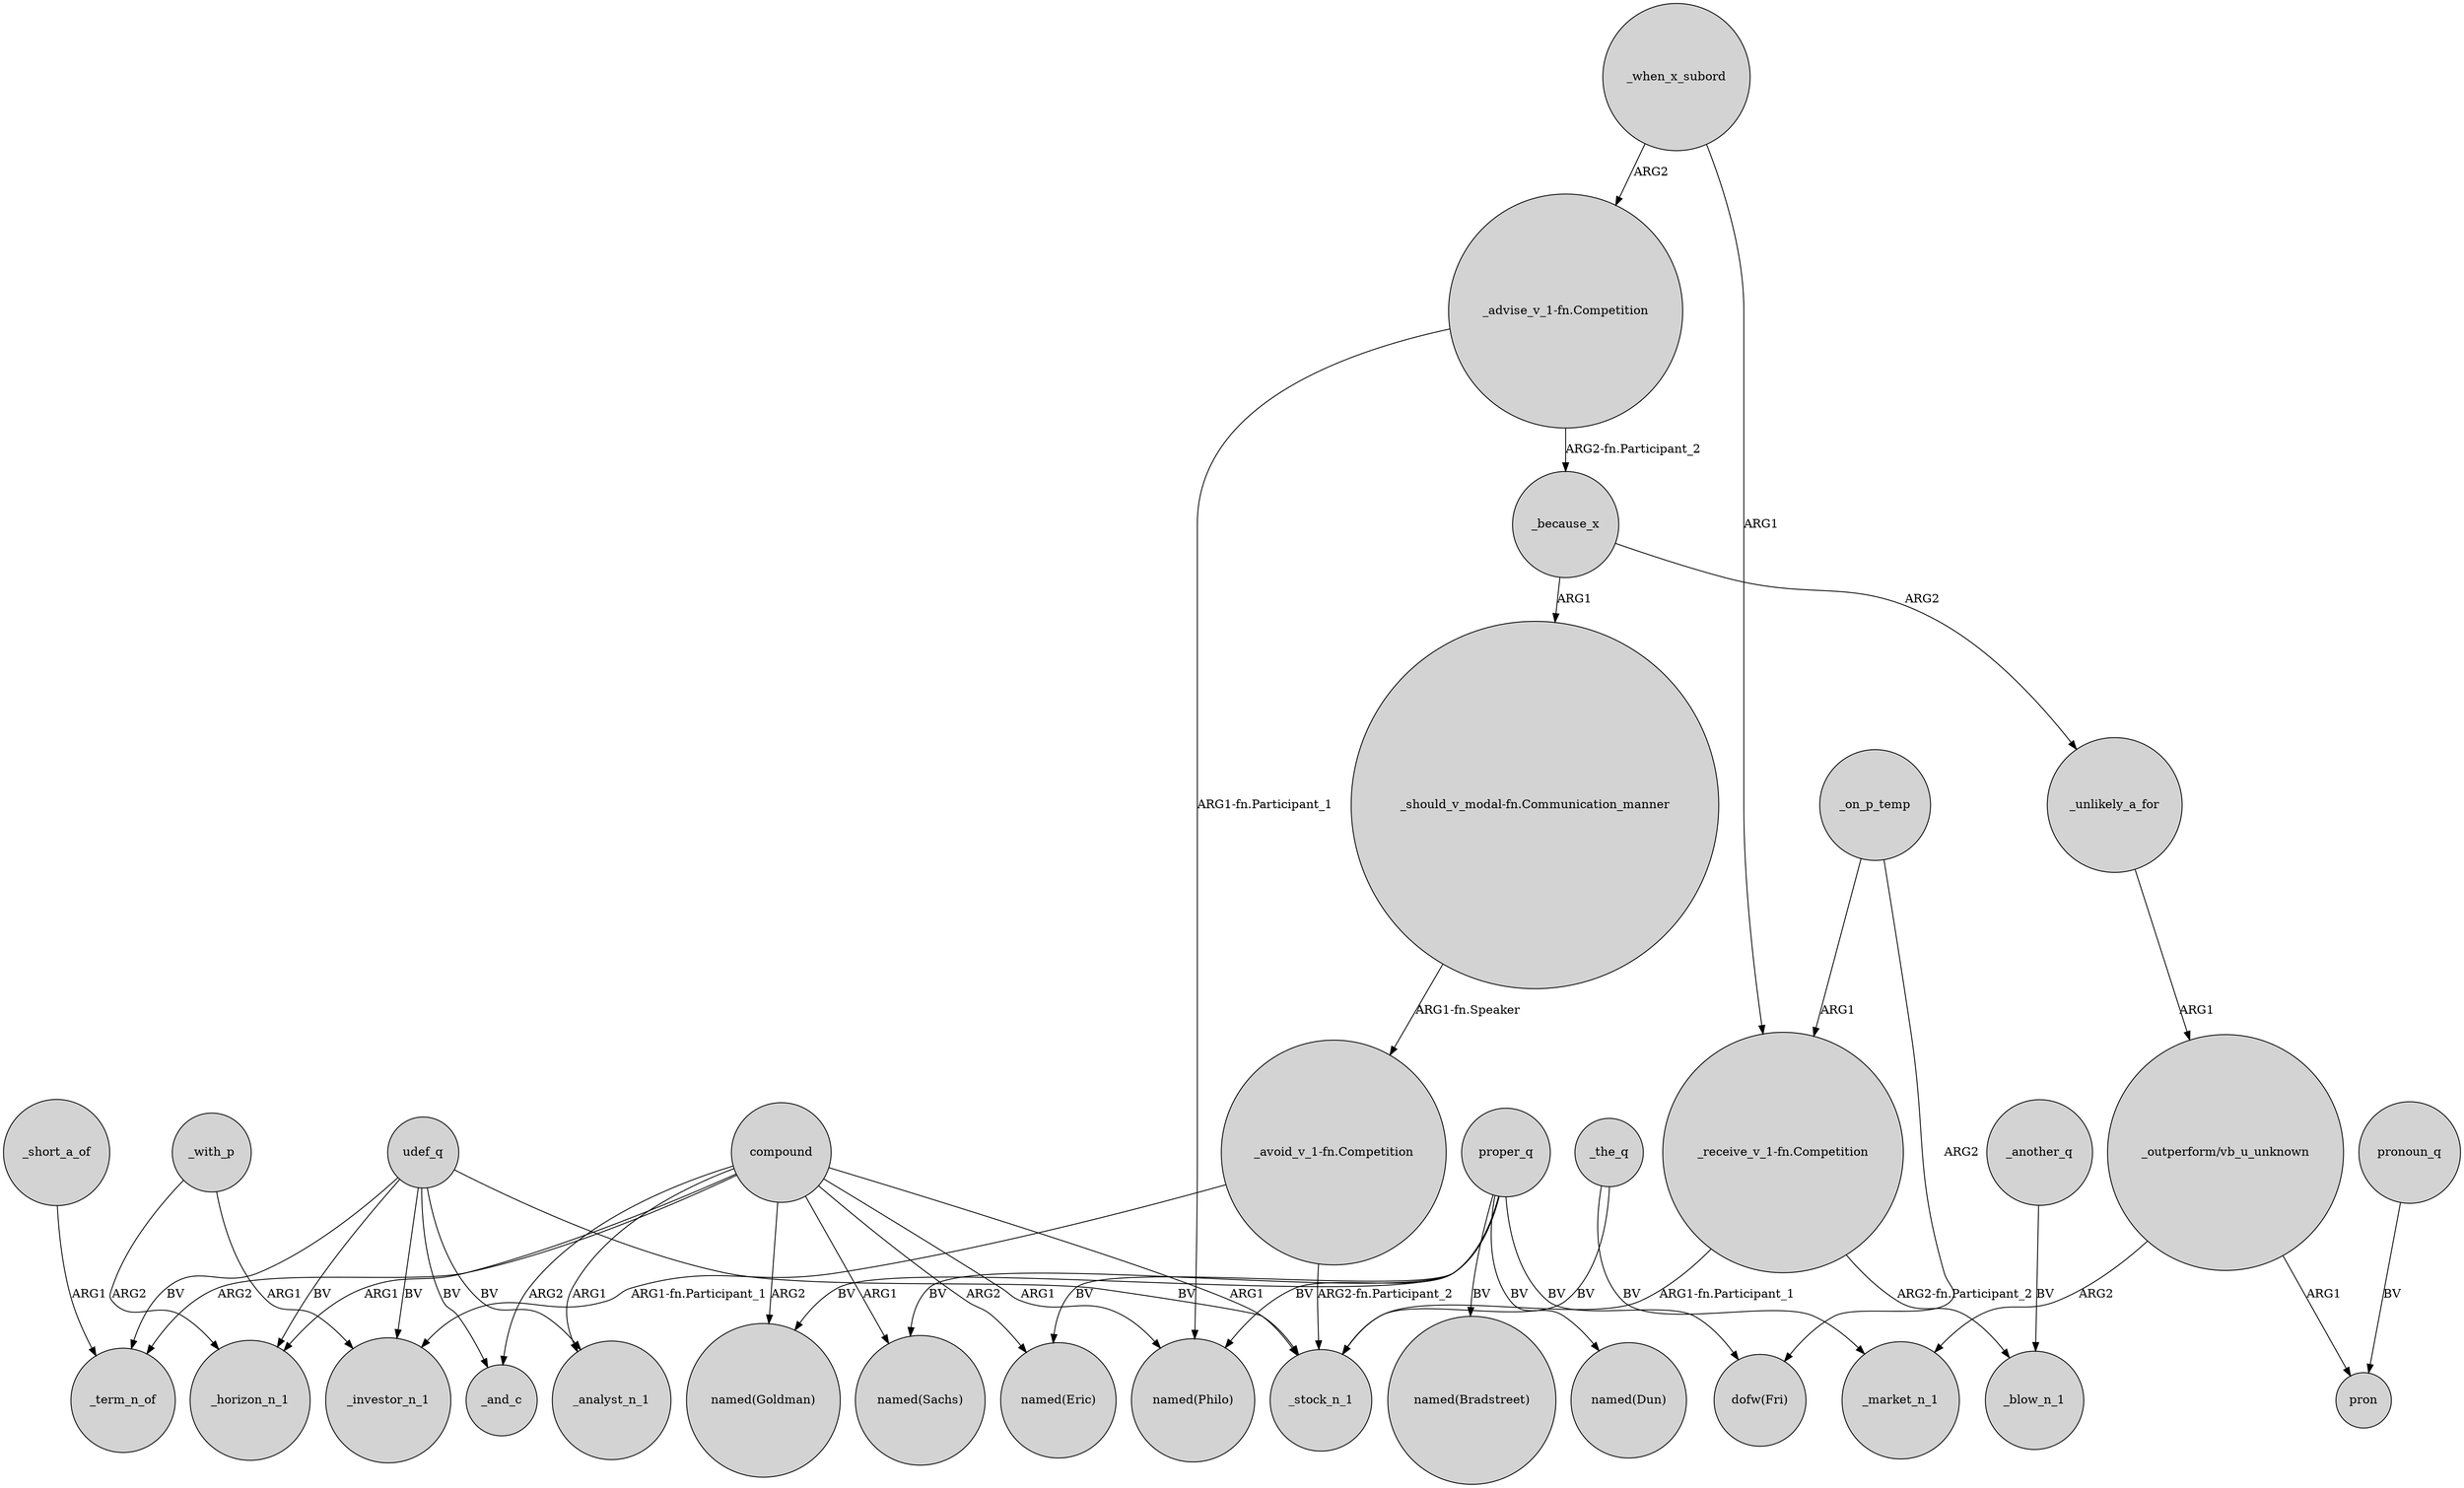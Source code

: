 digraph {
	node [shape=circle style=filled]
	udef_q -> _term_n_of [label=BV]
	compound -> "named(Goldman)" [label=ARG2]
	"_outperform/vb_u_unknown" -> pron [label=ARG1]
	proper_q -> "named(Sachs)" [label=BV]
	proper_q -> "dofw(Fri)" [label=BV]
	compound -> "named(Sachs)" [label=ARG1]
	"_receive_v_1-fn.Competition" -> _stock_n_1 [label="ARG1-fn.Participant_1"]
	compound -> "named(Philo)" [label=ARG1]
	compound -> _term_n_of [label=ARG2]
	udef_q -> _analyst_n_1 [label=BV]
	_with_p -> _investor_n_1 [label=ARG1]
	"_advise_v_1-fn.Competition" -> _because_x [label="ARG2-fn.Participant_2"]
	_unlikely_a_for -> "_outperform/vb_u_unknown" [label=ARG1]
	"_should_v_modal-fn.Communication_manner" -> "_avoid_v_1-fn.Competition" [label="ARG1-fn.Speaker"]
	proper_q -> "named(Bradstreet)" [label=BV]
	proper_q -> "named(Goldman)" [label=BV]
	proper_q -> "named(Philo)" [label=BV]
	_on_p_temp -> "_receive_v_1-fn.Competition" [label=ARG1]
	udef_q -> _and_c [label=BV]
	"_advise_v_1-fn.Competition" -> "named(Philo)" [label="ARG1-fn.Participant_1"]
	compound -> _and_c [label=ARG2]
	"_receive_v_1-fn.Competition" -> _blow_n_1 [label="ARG2-fn.Participant_2"]
	_the_q -> _market_n_1 [label=BV]
	compound -> _stock_n_1 [label=ARG1]
	_because_x -> _unlikely_a_for [label=ARG2]
	_another_q -> _blow_n_1 [label=BV]
	pronoun_q -> pron [label=BV]
	_the_q -> _stock_n_1 [label=BV]
	udef_q -> _stock_n_1 [label=BV]
	_when_x_subord -> "_receive_v_1-fn.Competition" [label=ARG1]
	compound -> _analyst_n_1 [label=ARG1]
	_on_p_temp -> "dofw(Fri)" [label=ARG2]
	udef_q -> _horizon_n_1 [label=BV]
	_because_x -> "_should_v_modal-fn.Communication_manner" [label=ARG1]
	_short_a_of -> _term_n_of [label=ARG1]
	compound -> _horizon_n_1 [label=ARG1]
	compound -> "named(Eric)" [label=ARG2]
	_with_p -> _horizon_n_1 [label=ARG2]
	"_outperform/vb_u_unknown" -> _market_n_1 [label=ARG2]
	_when_x_subord -> "_advise_v_1-fn.Competition" [label=ARG2]
	udef_q -> _investor_n_1 [label=BV]
	"_avoid_v_1-fn.Competition" -> _investor_n_1 [label="ARG1-fn.Participant_1"]
	"_avoid_v_1-fn.Competition" -> _stock_n_1 [label="ARG2-fn.Participant_2"]
	proper_q -> "named(Dun)" [label=BV]
	proper_q -> "named(Eric)" [label=BV]
}
